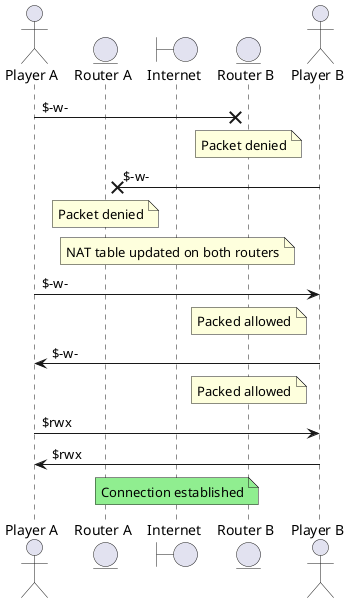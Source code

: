 @startuml

actor "Player A" as A
entity "Router A" as RA
boundary Internet as Net
entity "Router B" as RB
actor "Player B" as B

A ->x RB : $-w-
note over RB: Packet denied

B ->x RA : $-w-
note over RA: Packet denied

note over RA, RB: NAT table updated on both routers

A -> B: $-w-
note over RB: Packed allowed

B -> A: $-w-
note over RB: Packed allowed

A -> B: $rwx
B -> A: $rwx

note over Net #lightgreen: Connection established

@enduml
